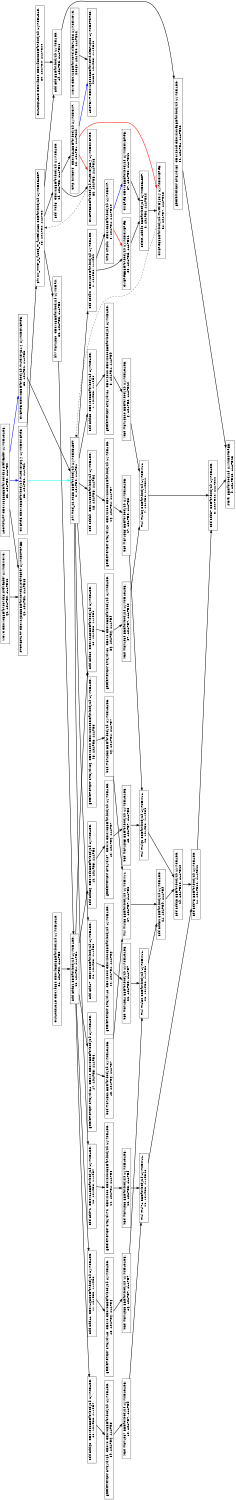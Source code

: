 digraph Region_18 {
	graph [ nslimit = "1000.0",
	orientation = landscape,
		center = true,
	page = "8.5,11",
	compound=true,
	size = "10,7.5" ] ;
"Op_52" [ fontname = "Helvetica" shape = box, label = " LOOPSTART C=0x16383BB=for.cond26.preheader HyIns=LOADB,
52, ASAP=0, ALAP=0"]
"Op_61" [ fontname = "Helvetica" shape = box, label = " STORESTART C=0x16383BB=for.cond26.preheader HyIns=STOREB,
61, ASAP=1, ALAP=13"]
"Op_62" [ fontname = "Helvetica" shape = box, label = " MOVC C=0x0BB=for.cond26.preheader HyIns=MOVC,
62, ASAP=0, ALAP=12"]
"Op_20059" [ fontname = "Helvetica" shape = box, label = " LOOPEXIT C=0x16382BB=for.cond.cleanup28 HyIns=STOREB,
20059, ASAP=5, ALAP=13"]
"Op_20060" [ fontname = "Helvetica" shape = box, label = " MOVC C=0x1BB=for.cond.cleanup28 HyIns=MOVC,
20060, ASAP=0, ALAP=12"]
"Op_0" [ fontname = "Helvetica" shape = box, label = " phi mod_12.0153 BB=for.body29 HyIns=SELECT,
0, ASAP=2, ALAP=4"]
"Op_1" [ fontname = "Helvetica" shape = box, label = " add add90  C=0x1BB=for.body29 HyIns=ADD,
1, ASAP=3, ALAP=9"]
"Op_2" [ fontname = "Helvetica" shape = box, label = " select .add90 BB=for.body29 HyIns=SELECT,
2, ASAP=6, ALAP=12"]
"Op_3" [ fontname = "Helvetica" shape = box, label = " icmp cmp91  C=0xcBB=for.body29 HyIns=CMP,
3, ASAP=4, ALAP=10"]
"Op_4" [ fontname = "Helvetica" shape = box, label = " add add83  C=0x30BB=for.body29 HyIns=ADD,
4, ASAP=3, ALAP=8"]
"Op_5" [ fontname = "Helvetica" shape = box, label = " getelementptr arrayidx84  C=0x2000 C=0x2000BB=for.body29 HyIns=ADD,
5, ASAP=4, ALAP=9"]
"Op_6" [ fontname = "Helvetica" shape = box, label = " load manupa10 BB=for.body29 HyIns=LOADB,
6, ASAP=5, ALAP=10"]
"Op_7" [ fontname = "Helvetica" shape = box, label = " mul mul86 BB=for.body29 HyIns=MUL,
7, ASAP=8, ALAP=11"]
"Op_8" [ fontname = "Helvetica" shape = box, label = " add add87 BB=for.body29 HyIns=ADD,
8, ASAP=12, ALAP=12"]
"Op_9" [ fontname = "Helvetica" shape = box, label = " store  BB=for.body29 HyIns=STOREB,
9, ASAP=13, ALAP=13"]
"Op_10" [ fontname = "Helvetica" shape = box, label = " add add71  C=0x24BB=for.body29 HyIns=ADD,
10, ASAP=3, ALAP=7"]
"Op_11" [ fontname = "Helvetica" shape = box, label = " getelementptr arrayidx72  C=0x2000 C=0x2000BB=for.body29 HyIns=ADD,
11, ASAP=4, ALAP=8"]
"Op_12" [ fontname = "Helvetica" shape = box, label = " load manupa8 BB=for.body29 HyIns=LOADB,
12, ASAP=5, ALAP=9"]
"Op_13" [ fontname = "Helvetica" shape = box, label = " mul mul74 BB=for.body29 HyIns=MUL,
13, ASAP=8, ALAP=10"]
"Op_14" [ fontname = "Helvetica" shape = box, label = " add add75 BB=for.body29 HyIns=ADD,
14, ASAP=11, ALAP=11"]
"Op_15" [ fontname = "Helvetica" shape = box, label = " add add59  C=0x18BB=for.body29 HyIns=ADD,
15, ASAP=3, ALAP=6"]
"Op_16" [ fontname = "Helvetica" shape = box, label = " getelementptr arrayidx60  C=0x2000 C=0x2000BB=for.body29 HyIns=ADD,
16, ASAP=4, ALAP=7"]
"Op_17" [ fontname = "Helvetica" shape = box, label = " load manupa6 BB=for.body29 HyIns=LOADB,
17, ASAP=5, ALAP=8"]
"Op_18" [ fontname = "Helvetica" shape = box, label = " mul mul62 BB=for.body29 HyIns=MUL,
18, ASAP=8, ALAP=9"]
"Op_19" [ fontname = "Helvetica" shape = box, label = " add add63 BB=for.body29 HyIns=ADD,
19, ASAP=10, ALAP=10"]
"Op_32" [ fontname = "Helvetica" shape = box, label = " lshr manupa0  C=0x1BB=for.body29 HyIns=RS,
32, ASAP=3, ALAP=3"]
"Op_20" [ fontname = "Helvetica" shape = box, label = " add add47  C=0xcBB=for.body29 HyIns=ADD,
20, ASAP=3, ALAP=5"]
"Op_21" [ fontname = "Helvetica" shape = box, label = " getelementptr arrayidx48  C=0x2000 C=0x2000BB=for.body29 HyIns=ADD,
21, ASAP=4, ALAP=6"]
"Op_22" [ fontname = "Helvetica" shape = box, label = " load manupa4 BB=for.body29 HyIns=LOADB,
22, ASAP=5, ALAP=7"]
"Op_23" [ fontname = "Helvetica" shape = box, label = " mul mul50 BB=for.body29 HyIns=MUL,
23, ASAP=8, ALAP=8"]
"Op_24" [ fontname = "Helvetica" shape = box, label = " add add51 BB=for.body29 HyIns=ADD,
24, ASAP=9, ALAP=9"]
"Op_25" [ fontname = "Helvetica" shape = box, label = " getelementptr arrayidx36  C=0x2000 C=0x2000BB=for.body29 HyIns=ADD,
25, ASAP=3, ALAP=6"]
"Op_26" [ fontname = "Helvetica" shape = box, label = " load manupa2 BB=for.body29 HyIns=LOADB,
26, ASAP=4, ALAP=7"]
"Op_27" [ fontname = "Helvetica" shape = box, label = " mul mul38 BB=for.body29 HyIns=MUL,
27, ASAP=7, ALAP=8"]
"Op_28" [ fontname = "Helvetica" shape = box, label = " phi ow_inner_c_fused_m_fused.0152 BB=for.body29 HyIns=SELECT,
28, ASAP=2, ALAP=2"]
"Op_29" [ fontname = "Helvetica" shape = box, label = " add inc95  C=0x1BB=for.body29 HyIns=ADD,
29, ASAP=3, ALAP=11"]
"Op_30" [ fontname = "Helvetica" shape = box, label = " icmp exitcond  C=0x234BB=for.body29 HyIns=CMP,
30, ASAP=4, ALAP=12"]
"Op_55" [ fontname = "Helvetica" shape = box, label = " CMERGE C=0x0BB=for.body29,mutex={56,} HyIns=CMERGE,
55, ASAP=1, ALAP=1"]
"Op_56" [ fontname = "Helvetica" shape = box, label = " CMERGEBB=for.body29,mutex={55,} HyIns=CMERGE,
56, ASAP=5, ALAP=13"]
"Op_33" [ fontname = "Helvetica" shape = box, label = " add add31 BB=for.body29 HyIns=ADD,
33, ASAP=4, ALAP=4"]
"Op_34" [ fontname = "Helvetica" shape = box, label = " OutLoopLOAD C=0x9352 C=0x9352BB=for.body29 HyIns=LOAD,
34, ASAP=0, ALAP=3"]
"Op_35" [ fontname = "Helvetica" shape = box, label = " add add80  C=0x11a0BB=for.body29 HyIns=ADD,
35, ASAP=5, ALAP=8"]
"Op_36" [ fontname = "Helvetica" shape = box, label = " getelementptr arrayidx81  C=0x0 C=0x0BB=for.body29 HyIns=ADD,
36, ASAP=6, ALAP=9"]
"Op_37" [ fontname = "Helvetica" shape = box, label = " load manupa9 BB=for.body29 HyIns=LOADB,
37, ASAP=7, ALAP=10"]
"Op_38" [ fontname = "Helvetica" shape = box, label = " add add68  C=0xd38BB=for.body29 HyIns=ADD,
38, ASAP=5, ALAP=7"]
"Op_39" [ fontname = "Helvetica" shape = box, label = " getelementptr arrayidx69  C=0x0 C=0x0BB=for.body29 HyIns=ADD,
39, ASAP=6, ALAP=8"]
"Op_40" [ fontname = "Helvetica" shape = box, label = " load manupa7 BB=for.body29 HyIns=LOADB,
40, ASAP=7, ALAP=9"]
"Op_41" [ fontname = "Helvetica" shape = box, label = " add add56  C=0x8d0BB=for.body29 HyIns=ADD,
41, ASAP=5, ALAP=6"]
"Op_42" [ fontname = "Helvetica" shape = box, label = " getelementptr arrayidx57  C=0x0 C=0x0BB=for.body29 HyIns=ADD,
42, ASAP=6, ALAP=7"]
"Op_43" [ fontname = "Helvetica" shape = box, label = " load manupa5 BB=for.body29 HyIns=LOADB,
43, ASAP=7, ALAP=8"]
"Op_44" [ fontname = "Helvetica" shape = box, label = " add add44  C=0x468BB=for.body29 HyIns=ADD,
44, ASAP=5, ALAP=5"]
"Op_45" [ fontname = "Helvetica" shape = box, label = " getelementptr arrayidx45  C=0x0 C=0x0BB=for.body29 HyIns=ADD,
45, ASAP=6, ALAP=6"]
"Op_46" [ fontname = "Helvetica" shape = box, label = " load manupa3 BB=for.body29 HyIns=LOADB,
46, ASAP=7, ALAP=7"]
"Op_47" [ fontname = "Helvetica" shape = box, label = " getelementptr arrayidx34  C=0x0 C=0x0BB=for.body29 HyIns=ADD,
47, ASAP=5, ALAP=6"]
"Op_48" [ fontname = "Helvetica" shape = box, label = " load manupa1 BB=for.body29 HyIns=LOADB,
48, ASAP=6, ALAP=7"]
"Op_49" [ fontname = "Helvetica" shape = box, label = " add add BB=for.body29 HyIns=ADD,
49, ASAP=3, ALAP=11"]
"Op_50" [ fontname = "Helvetica" shape = box, label = " OutLoopLOAD C=0x9350 C=0x9350BB=for.body29 HyIns=LOAD,
50, ASAP=0, ALAP=10"]
"Op_51" [ fontname = "Helvetica" shape = box, label = " getelementptr arrayidx32  C=0x201e C=0x201eBB=for.body29 HyIns=ADD,
51, ASAP=4, ALAP=12"]
"Op_53" [ fontname = "Helvetica" shape = box, label = " CMERGE C=0x0BB=for.body29,mutex={54,} HyIns=CMERGE,
53, ASAP=1, ALAP=3"]
"Op_54" [ fontname = "Helvetica" shape = box, label = " CMERGEBB=for.body29,mutex={53,} HyIns=CMERGE,
54, ASAP=7, ALAP=13"]
"Op_57" [ fontname = "Helvetica" shape = box, label = " CMERGE C=0x0BB=for.body29 HyIns=CMERGE,
57, ASAP=5, ALAP=11"]
"Op_58" [ fontname = "Helvetica" shape = box, label = " CMERGEBB=for.body29 HyIns=CMERGE,
58, ASAP=5, ALAP=11"]
"Op_0" -> "Op_1" [style = bold, color = black];
"Op_0" -> "Op_4" [style = bold, color = black];
"Op_0" -> "Op_10" [style = bold, color = black];
"Op_0" -> "Op_15" [style = bold, color = black];
"Op_0" -> "Op_20" [style = bold, color = black];
"Op_0" -> "Op_25" [style = bold, color = black];
"Op_1" -> "Op_3" [style = bold, color = black];
"Op_1" -> "Op_58" [style = bold, color = black];
"Op_2" -> "Op_54" [style = bold, color = black];
"Op_3" -> "Op_57" [style = bold, color = blue];
"Op_3" -> "Op_58" [style = bold, color = red];
"Op_4" -> "Op_5" [style = bold, color = black];
"Op_5" -> "Op_6" [style = bold, color = black];
"Op_6" -> "Op_7" [style = bold, color = black];
"Op_7" -> "Op_8" [style = bold, color = black];
"Op_8" -> "Op_9" [style = bold, color = black];
"Op_10" -> "Op_11" [style = bold, color = black];
"Op_11" -> "Op_12" [style = bold, color = black];
"Op_12" -> "Op_13" [style = bold, color = black];
"Op_13" -> "Op_14" [style = bold, color = black];
"Op_14" -> "Op_8" [style = bold, color = black];
"Op_15" -> "Op_16" [style = bold, color = black];
"Op_16" -> "Op_17" [style = bold, color = black];
"Op_17" -> "Op_18" [style = bold, color = black];
"Op_18" -> "Op_19" [style = bold, color = black];
"Op_19" -> "Op_14" [style = bold, color = black];
"Op_20" -> "Op_21" [style = bold, color = black];
"Op_21" -> "Op_22" [style = bold, color = black];
"Op_22" -> "Op_23" [style = bold, color = black];
"Op_23" -> "Op_24" [style = bold, color = black];
"Op_24" -> "Op_19" [style = bold, color = black];
"Op_25" -> "Op_26" [style = bold, color = black];
"Op_26" -> "Op_27" [style = bold, color = black];
"Op_27" -> "Op_24" [style = bold, color = black];
"Op_28" -> "Op_29" [style = bold, color = black];
"Op_28" -> "Op_32" [style = bold, color = black];
"Op_28" -> "Op_49" [style = bold, color = black];
"Op_29" -> "Op_30" [style = bold, color = black];
"Op_29" -> "Op_56" [style = bold, color = black];
"Op_30" -> "Op_54" [style = bold, color = red];
"Op_30" -> "Op_56" [style = bold, color = red];
"Op_30" -> "Op_20059" [style = bold, color = blue];
"Op_32" -> "Op_33" [style = bold, color = black];
"Op_33" -> "Op_35" [style = bold, color = black];
"Op_33" -> "Op_38" [style = bold, color = black];
"Op_33" -> "Op_41" [style = bold, color = black];
"Op_33" -> "Op_44" [style = bold, color = black];
"Op_33" -> "Op_47" [style = bold, color = black];
"Op_34" -> "Op_33" [style = bold, color = black];
"Op_35" -> "Op_36" [style = bold, color = black];
"Op_36" -> "Op_37" [style = bold, color = black];
"Op_37" -> "Op_7" [style = bold, color = black];
"Op_38" -> "Op_39" [style = bold, color = black];
"Op_39" -> "Op_40" [style = bold, color = black];
"Op_40" -> "Op_13" [style = bold, color = black];
"Op_41" -> "Op_42" [style = bold, color = black];
"Op_42" -> "Op_43" [style = bold, color = black];
"Op_43" -> "Op_18" [style = bold, color = black];
"Op_44" -> "Op_45" [style = bold, color = black];
"Op_45" -> "Op_46" [style = bold, color = black];
"Op_46" -> "Op_23" [style = bold, color = black];
"Op_47" -> "Op_48" [style = bold, color = black];
"Op_48" -> "Op_27" [style = bold, color = black];
"Op_49" -> "Op_51" [style = bold, color = black];
"Op_50" -> "Op_49" [style = bold, color = black];
"Op_51" -> "Op_9" [style = bold, color = black];
"Op_52" -> "Op_53" [style = bold, color = blue];
"Op_52" -> "Op_55" [style = bold, color = blue];
"Op_52" -> "Op_61" [style = bold, color = black];
"Op_53" -> "Op_0" [style = bold, color = black];
"Op_54" -> "Op_0" [style = dashed, color = black];
"Op_55" -> "Op_28" [style = bold, color = black];
"Op_55" -> "Op_0" [style = bold, color = cyan];
"Op_56" -> "Op_28" [style = dashed, color = black];
"Op_57" -> "Op_2" [style = bold, color = black];
"Op_58" -> "Op_2" [style = bold, color = black];
"Op_20060" -> "Op_20059" [style = bold, color = black];
"Op_62" -> "Op_61" [style = bold, color = black];
}
